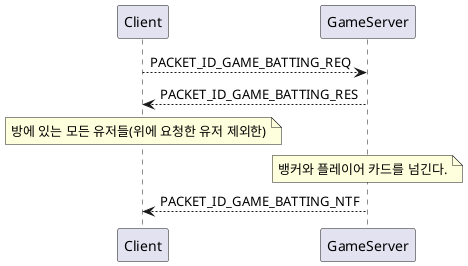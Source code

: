 @startuml
Client --> GameServer: PACKET_ID_GAME_BATTING_REQ

GameServer --> Client: PACKET_ID_GAME_BATTING_RES

note over Client: 방에 있는 모든 유저들(위에 요청한 유저 제외한)
note over GameServer: 뱅커와 플레이어 카드를 넘긴다.
GameServer --> Client: PACKET_ID_GAME_BATTING_NTF
@enduml